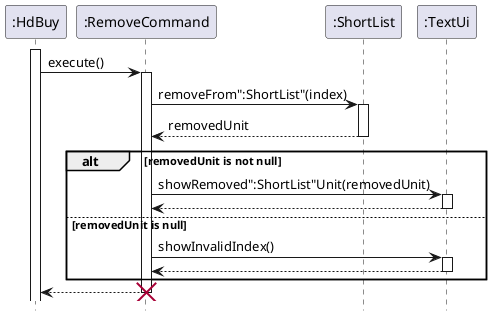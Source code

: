 @startuml
'https://plantuml.com/sequence-diagram
hide footbox
activate ":HdBuy"
        ":HdBuy" -> ":RemoveCommand": execute()
        activate ":RemoveCommand"
        ":RemoveCommand" -> ":ShortList": removeFrom":ShortList"(index)
        activate ":ShortList"
        ":ShortList" --> ":RemoveCommand": removedUnit
        deactivate ":ShortList"
        alt removedUnit is not null
            ":RemoveCommand" -> ":TextUi": showRemoved":ShortList"Unit(removedUnit)
            activate ":TextUi"
            ":RemoveCommand" <-- ":TextUi"
            deactivate ":TextUi"
        else removedUnit is null
            ":RemoveCommand" -> ":TextUi": showInvalidIndex()
            activate ":TextUi"
            ":RemoveCommand" <-- ":TextUi"
            deactivate ":TextUi"
        end
        ":HdBuy" <-- ":RemoveCommand"
        destroy ":RemoveCommand"

@enduml